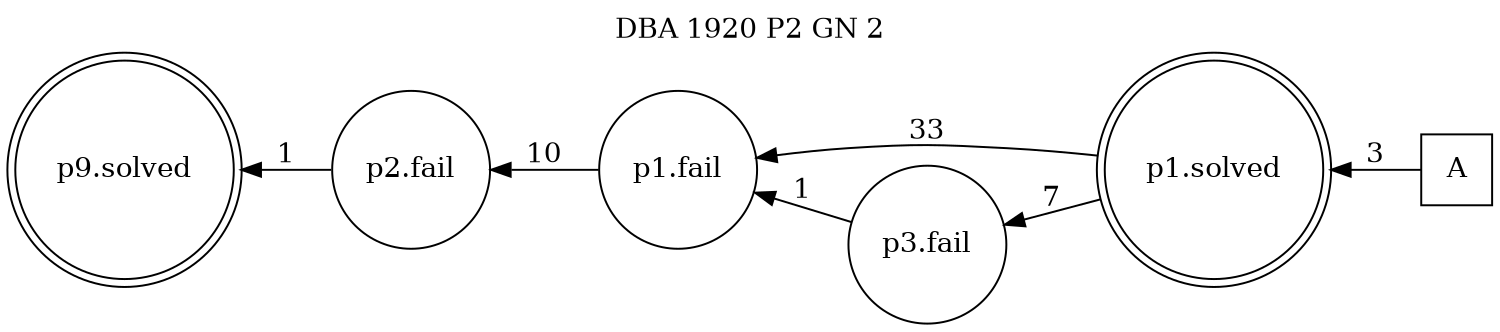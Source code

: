 digraph DBA_1920_P2_GN_2 {
labelloc="tl"
label= " DBA 1920 P2 GN 2 "
rankdir="RL";
graph [ size=" 10 , 10 !"]

"A" [shape="square" label="A"]
"p1.solved" [shape="doublecircle" label="p1.solved"]
"p1.fail" [shape="circle" label="p1.fail"]
"p2.fail" [shape="circle" label="p2.fail"]
"p3.fail" [shape="circle" label="p3.fail"]
"p9.solved" [shape="doublecircle" label="p9.solved"]
"A" -> "p1.solved" [ label=3]
"p1.solved" -> "p1.fail" [ label=33]
"p1.solved" -> "p3.fail" [ label=7]
"p1.fail" -> "p2.fail" [ label=10]
"p2.fail" -> "p9.solved" [ label=1]
"p3.fail" -> "p1.fail" [ label=1]
}
